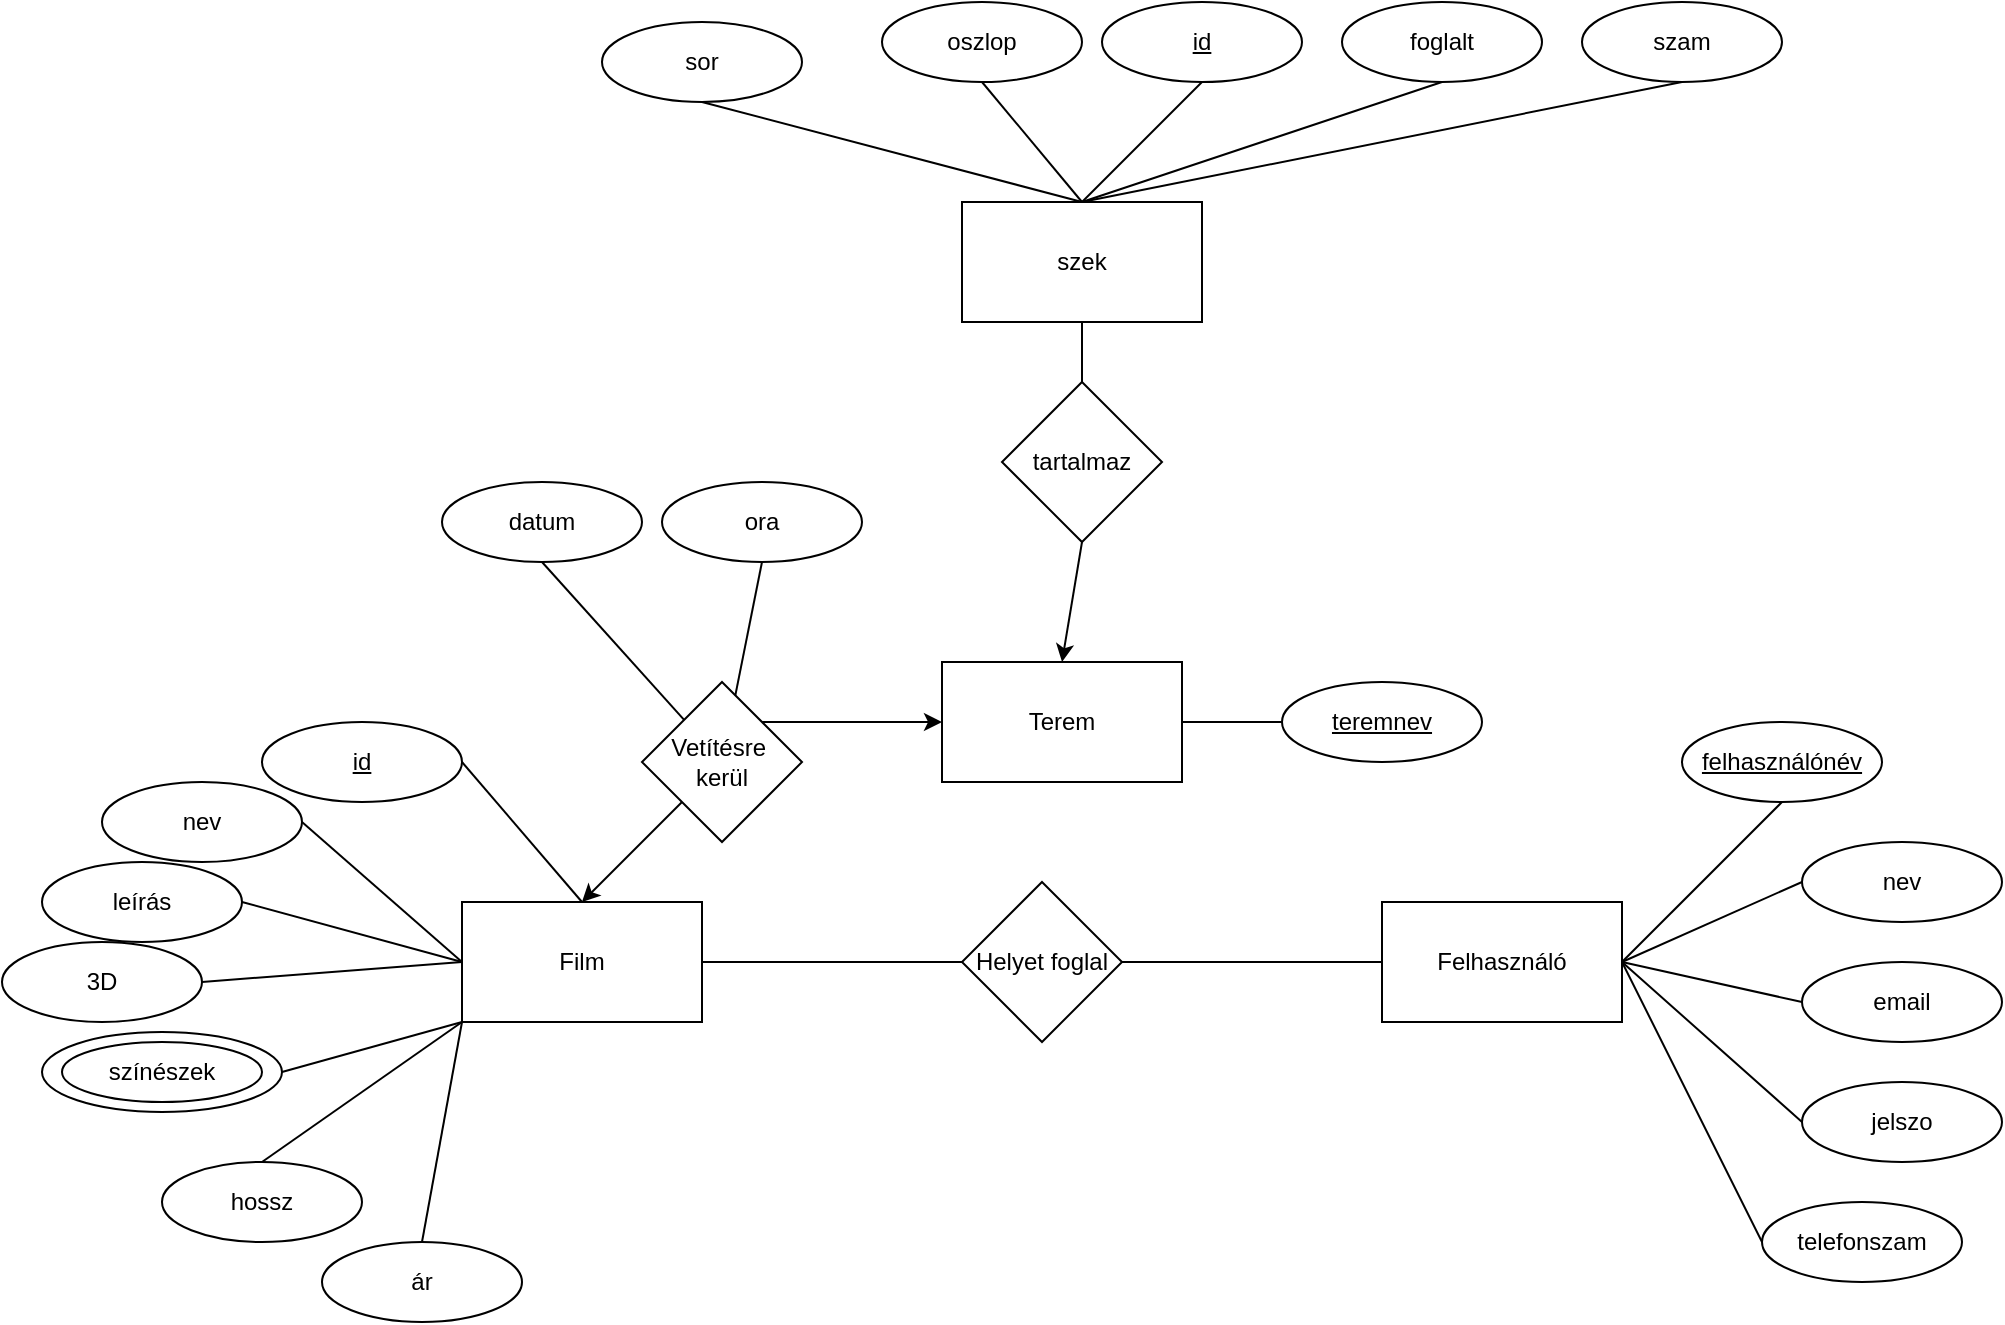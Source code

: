 <mxfile version="24.2.1" type="device">
  <diagram name="1 oldal" id="2DJFSN2-Kqb8azETj0hQ">
    <mxGraphModel dx="513" dy="5207" grid="1" gridSize="10" guides="1" tooltips="1" connect="1" arrows="1" fold="1" page="1" pageScale="1" pageWidth="3300" pageHeight="4681" math="0" shadow="0">
      <root>
        <mxCell id="0" />
        <mxCell id="1" parent="0" />
        <mxCell id="Qa8hyn6562DmjzJ6Zr3c-1" value="Attribute" style="ellipse;whiteSpace=wrap;html=1;align=center;" vertex="1" parent="1">
          <mxGeometry x="320" y="265" width="120" height="40" as="geometry" />
        </mxCell>
        <mxCell id="XbitlJm7K-VlAePmCTJi-1" value="Film" style="rounded=0;whiteSpace=wrap;html=1;" parent="1" vertex="1">
          <mxGeometry x="530" y="200" width="120" height="60" as="geometry" />
        </mxCell>
        <mxCell id="XbitlJm7K-VlAePmCTJi-2" value="Felhasználó" style="rounded=0;whiteSpace=wrap;html=1;" parent="1" vertex="1">
          <mxGeometry x="990" y="200" width="120" height="60" as="geometry" />
        </mxCell>
        <mxCell id="XbitlJm7K-VlAePmCTJi-4" value="email" style="ellipse;whiteSpace=wrap;html=1;align=center;" parent="1" vertex="1">
          <mxGeometry x="1200" y="230" width="100" height="40" as="geometry" />
        </mxCell>
        <mxCell id="XbitlJm7K-VlAePmCTJi-5" value="&lt;u&gt;felhasználónév&lt;/u&gt;" style="ellipse;whiteSpace=wrap;html=1;align=center;" parent="1" vertex="1">
          <mxGeometry x="1140" y="110" width="100" height="40" as="geometry" />
        </mxCell>
        <mxCell id="XbitlJm7K-VlAePmCTJi-6" value="nev" style="ellipse;whiteSpace=wrap;html=1;align=center;" parent="1" vertex="1">
          <mxGeometry x="1200" y="170" width="100" height="40" as="geometry" />
        </mxCell>
        <mxCell id="XbitlJm7K-VlAePmCTJi-7" value="jelszo" style="ellipse;whiteSpace=wrap;html=1;align=center;" parent="1" vertex="1">
          <mxGeometry x="1200" y="290" width="100" height="40" as="geometry" />
        </mxCell>
        <mxCell id="XbitlJm7K-VlAePmCTJi-8" value="telefonszam" style="ellipse;whiteSpace=wrap;html=1;align=center;" parent="1" vertex="1">
          <mxGeometry x="1180" y="350" width="100" height="40" as="geometry" />
        </mxCell>
        <mxCell id="XbitlJm7K-VlAePmCTJi-9" value="" style="endArrow=none;html=1;rounded=0;entryX=0.5;entryY=1;entryDx=0;entryDy=0;exitX=1;exitY=0.5;exitDx=0;exitDy=0;" parent="1" source="XbitlJm7K-VlAePmCTJi-2" target="XbitlJm7K-VlAePmCTJi-5" edge="1">
          <mxGeometry width="50" height="50" relative="1" as="geometry">
            <mxPoint x="980" y="300" as="sourcePoint" />
            <mxPoint x="1030" y="250" as="targetPoint" />
          </mxGeometry>
        </mxCell>
        <mxCell id="XbitlJm7K-VlAePmCTJi-10" value="" style="endArrow=none;html=1;rounded=0;entryX=0;entryY=0.5;entryDx=0;entryDy=0;exitX=1;exitY=0.5;exitDx=0;exitDy=0;" parent="1" source="XbitlJm7K-VlAePmCTJi-2" target="XbitlJm7K-VlAePmCTJi-6" edge="1">
          <mxGeometry width="50" height="50" relative="1" as="geometry">
            <mxPoint x="980" y="300" as="sourcePoint" />
            <mxPoint x="1030" y="250" as="targetPoint" />
          </mxGeometry>
        </mxCell>
        <mxCell id="XbitlJm7K-VlAePmCTJi-11" value="" style="endArrow=none;html=1;rounded=0;entryX=0;entryY=0.5;entryDx=0;entryDy=0;exitX=1;exitY=0.5;exitDx=0;exitDy=0;" parent="1" source="XbitlJm7K-VlAePmCTJi-2" target="XbitlJm7K-VlAePmCTJi-4" edge="1">
          <mxGeometry width="50" height="50" relative="1" as="geometry">
            <mxPoint x="980" y="300" as="sourcePoint" />
            <mxPoint x="1030" y="250" as="targetPoint" />
          </mxGeometry>
        </mxCell>
        <mxCell id="XbitlJm7K-VlAePmCTJi-14" value="" style="endArrow=none;html=1;rounded=0;entryX=0;entryY=0.5;entryDx=0;entryDy=0;exitX=1;exitY=0.5;exitDx=0;exitDy=0;" parent="1" source="XbitlJm7K-VlAePmCTJi-2" target="XbitlJm7K-VlAePmCTJi-7" edge="1">
          <mxGeometry width="50" height="50" relative="1" as="geometry">
            <mxPoint x="980" y="300" as="sourcePoint" />
            <mxPoint x="1030" y="250" as="targetPoint" />
          </mxGeometry>
        </mxCell>
        <mxCell id="XbitlJm7K-VlAePmCTJi-15" value="" style="endArrow=none;html=1;rounded=0;entryX=1;entryY=0.5;entryDx=0;entryDy=0;exitX=0;exitY=0.5;exitDx=0;exitDy=0;" parent="1" source="XbitlJm7K-VlAePmCTJi-8" target="XbitlJm7K-VlAePmCTJi-2" edge="1">
          <mxGeometry width="50" height="50" relative="1" as="geometry">
            <mxPoint x="980" y="300" as="sourcePoint" />
            <mxPoint x="1030" y="250" as="targetPoint" />
          </mxGeometry>
        </mxCell>
        <mxCell id="XbitlJm7K-VlAePmCTJi-19" value="&lt;u&gt;id&lt;/u&gt;" style="ellipse;whiteSpace=wrap;html=1;align=center;" parent="1" vertex="1">
          <mxGeometry x="430" y="110" width="100" height="40" as="geometry" />
        </mxCell>
        <mxCell id="XbitlJm7K-VlAePmCTJi-20" value="nev" style="ellipse;whiteSpace=wrap;html=1;align=center;" parent="1" vertex="1">
          <mxGeometry x="350" y="140" width="100" height="40" as="geometry" />
        </mxCell>
        <mxCell id="XbitlJm7K-VlAePmCTJi-21" value="leírás" style="ellipse;whiteSpace=wrap;html=1;align=center;" parent="1" vertex="1">
          <mxGeometry x="320" y="180" width="100" height="40" as="geometry" />
        </mxCell>
        <mxCell id="XbitlJm7K-VlAePmCTJi-22" value="színészek" style="ellipse;whiteSpace=wrap;html=1;align=center;perimeterSpacing=2;strokeColor=default;" parent="1" vertex="1">
          <mxGeometry x="330" y="270" width="100" height="30" as="geometry" />
        </mxCell>
        <mxCell id="XbitlJm7K-VlAePmCTJi-23" value="hossz" style="ellipse;whiteSpace=wrap;html=1;align=center;" parent="1" vertex="1">
          <mxGeometry x="380" y="330" width="100" height="40" as="geometry" />
        </mxCell>
        <mxCell id="XbitlJm7K-VlAePmCTJi-24" value="" style="endArrow=none;html=1;rounded=0;exitX=0.5;exitY=0;exitDx=0;exitDy=0;entryX=0;entryY=1;entryDx=0;entryDy=0;" parent="1" source="XbitlJm7K-VlAePmCTJi-23" target="XbitlJm7K-VlAePmCTJi-1" edge="1">
          <mxGeometry width="50" height="50" relative="1" as="geometry">
            <mxPoint x="490" y="340" as="sourcePoint" />
            <mxPoint x="890" y="270" as="targetPoint" />
          </mxGeometry>
        </mxCell>
        <mxCell id="XbitlJm7K-VlAePmCTJi-25" value="" style="endArrow=none;html=1;rounded=0;entryX=0;entryY=1;entryDx=0;entryDy=0;exitX=1;exitY=0.5;exitDx=0;exitDy=0;" parent="1" source="Qa8hyn6562DmjzJ6Zr3c-1" target="XbitlJm7K-VlAePmCTJi-1" edge="1">
          <mxGeometry width="50" height="50" relative="1" as="geometry">
            <mxPoint x="460" y="280" as="sourcePoint" />
            <mxPoint x="880" y="270" as="targetPoint" />
          </mxGeometry>
        </mxCell>
        <mxCell id="XbitlJm7K-VlAePmCTJi-26" value="" style="endArrow=none;html=1;rounded=0;exitX=1;exitY=0.5;exitDx=0;exitDy=0;entryX=0;entryY=0.5;entryDx=0;entryDy=0;" parent="1" source="XbitlJm7K-VlAePmCTJi-21" target="XbitlJm7K-VlAePmCTJi-1" edge="1">
          <mxGeometry width="50" height="50" relative="1" as="geometry">
            <mxPoint x="830" y="320" as="sourcePoint" />
            <mxPoint x="880" y="270" as="targetPoint" />
          </mxGeometry>
        </mxCell>
        <mxCell id="XbitlJm7K-VlAePmCTJi-27" value="" style="endArrow=none;html=1;rounded=0;exitX=1;exitY=0.5;exitDx=0;exitDy=0;entryX=0;entryY=0.5;entryDx=0;entryDy=0;" parent="1" source="XbitlJm7K-VlAePmCTJi-20" target="XbitlJm7K-VlAePmCTJi-1" edge="1">
          <mxGeometry width="50" height="50" relative="1" as="geometry">
            <mxPoint x="830" y="320" as="sourcePoint" />
            <mxPoint x="880" y="270" as="targetPoint" />
          </mxGeometry>
        </mxCell>
        <mxCell id="XbitlJm7K-VlAePmCTJi-28" value="" style="endArrow=none;html=1;rounded=0;exitX=1;exitY=0.5;exitDx=0;exitDy=0;entryX=0.5;entryY=0;entryDx=0;entryDy=0;" parent="1" source="XbitlJm7K-VlAePmCTJi-19" target="XbitlJm7K-VlAePmCTJi-1" edge="1">
          <mxGeometry width="50" height="50" relative="1" as="geometry">
            <mxPoint x="830" y="320" as="sourcePoint" />
            <mxPoint x="880" y="270" as="targetPoint" />
          </mxGeometry>
        </mxCell>
        <mxCell id="XbitlJm7K-VlAePmCTJi-29" value="ár" style="ellipse;whiteSpace=wrap;html=1;align=center;" parent="1" vertex="1">
          <mxGeometry x="460" y="370" width="100" height="40" as="geometry" />
        </mxCell>
        <mxCell id="XbitlJm7K-VlAePmCTJi-31" value="" style="endArrow=none;html=1;rounded=0;exitX=0.5;exitY=0;exitDx=0;exitDy=0;entryX=0;entryY=1;entryDx=0;entryDy=0;" parent="1" source="XbitlJm7K-VlAePmCTJi-29" target="XbitlJm7K-VlAePmCTJi-1" edge="1">
          <mxGeometry width="50" height="50" relative="1" as="geometry">
            <mxPoint x="830" y="320" as="sourcePoint" />
            <mxPoint x="880" y="270" as="targetPoint" />
          </mxGeometry>
        </mxCell>
        <mxCell id="XbitlJm7K-VlAePmCTJi-32" value="3D" style="ellipse;whiteSpace=wrap;html=1;align=center;" parent="1" vertex="1">
          <mxGeometry x="300" y="220" width="100" height="40" as="geometry" />
        </mxCell>
        <mxCell id="XbitlJm7K-VlAePmCTJi-33" style="edgeStyle=orthogonalEdgeStyle;rounded=0;orthogonalLoop=1;jettySize=auto;html=1;exitX=0.5;exitY=1;exitDx=0;exitDy=0;" parent="1" source="XbitlJm7K-VlAePmCTJi-21" target="XbitlJm7K-VlAePmCTJi-21" edge="1">
          <mxGeometry relative="1" as="geometry" />
        </mxCell>
        <mxCell id="XbitlJm7K-VlAePmCTJi-34" value="" style="endArrow=none;html=1;rounded=0;exitX=1;exitY=0.5;exitDx=0;exitDy=0;entryX=0;entryY=0.5;entryDx=0;entryDy=0;" parent="1" source="XbitlJm7K-VlAePmCTJi-32" target="XbitlJm7K-VlAePmCTJi-1" edge="1">
          <mxGeometry width="50" height="50" relative="1" as="geometry">
            <mxPoint x="830" y="320" as="sourcePoint" />
            <mxPoint x="880" y="270" as="targetPoint" />
          </mxGeometry>
        </mxCell>
        <mxCell id="XbitlJm7K-VlAePmCTJi-35" value="Helyet foglal" style="rhombus;whiteSpace=wrap;html=1;" parent="1" vertex="1">
          <mxGeometry x="780" y="190" width="80" height="80" as="geometry" />
        </mxCell>
        <mxCell id="XbitlJm7K-VlAePmCTJi-36" value="Vetítésre&amp;nbsp;&lt;br&gt;kerül" style="rhombus;whiteSpace=wrap;html=1;" parent="1" vertex="1">
          <mxGeometry x="620" y="90" width="80" height="80" as="geometry" />
        </mxCell>
        <mxCell id="XbitlJm7K-VlAePmCTJi-37" value="" style="endArrow=none;html=1;rounded=0;entryX=0;entryY=0.5;entryDx=0;entryDy=0;exitX=1;exitY=0.5;exitDx=0;exitDy=0;" parent="1" source="XbitlJm7K-VlAePmCTJi-35" target="XbitlJm7K-VlAePmCTJi-2" edge="1">
          <mxGeometry width="50" height="50" relative="1" as="geometry">
            <mxPoint x="830" y="320" as="sourcePoint" />
            <mxPoint x="880" y="270" as="targetPoint" />
          </mxGeometry>
        </mxCell>
        <mxCell id="XbitlJm7K-VlAePmCTJi-38" value="" style="endArrow=none;html=1;rounded=0;entryX=0;entryY=0.5;entryDx=0;entryDy=0;exitX=1;exitY=0.5;exitDx=0;exitDy=0;" parent="1" source="XbitlJm7K-VlAePmCTJi-1" target="XbitlJm7K-VlAePmCTJi-35" edge="1">
          <mxGeometry width="50" height="50" relative="1" as="geometry">
            <mxPoint x="910" y="440" as="sourcePoint" />
            <mxPoint x="880" y="270" as="targetPoint" />
          </mxGeometry>
        </mxCell>
        <mxCell id="XbitlJm7K-VlAePmCTJi-41" value="Terem" style="rounded=0;whiteSpace=wrap;html=1;" parent="1" vertex="1">
          <mxGeometry x="770" y="80" width="120" height="60" as="geometry" />
        </mxCell>
        <mxCell id="XbitlJm7K-VlAePmCTJi-43" value="&lt;u&gt;teremnev&lt;/u&gt;" style="ellipse;whiteSpace=wrap;html=1;align=center;" parent="1" vertex="1">
          <mxGeometry x="940" y="90" width="100" height="40" as="geometry" />
        </mxCell>
        <mxCell id="XbitlJm7K-VlAePmCTJi-44" value="" style="endArrow=none;html=1;rounded=0;entryX=0;entryY=0.5;entryDx=0;entryDy=0;exitX=1;exitY=0.5;exitDx=0;exitDy=0;" parent="1" source="XbitlJm7K-VlAePmCTJi-41" target="XbitlJm7K-VlAePmCTJi-43" edge="1">
          <mxGeometry width="50" height="50" relative="1" as="geometry">
            <mxPoint x="830" y="230" as="sourcePoint" />
            <mxPoint x="880" y="180" as="targetPoint" />
          </mxGeometry>
        </mxCell>
        <mxCell id="XbitlJm7K-VlAePmCTJi-53" value="ora" style="ellipse;whiteSpace=wrap;html=1;align=center;" parent="1" vertex="1">
          <mxGeometry x="630" y="-10" width="100" height="40" as="geometry" />
        </mxCell>
        <mxCell id="XbitlJm7K-VlAePmCTJi-54" value="" style="endArrow=none;html=1;rounded=0;entryX=0.5;entryY=1;entryDx=0;entryDy=0;" parent="1" source="XbitlJm7K-VlAePmCTJi-36" target="XbitlJm7K-VlAePmCTJi-53" edge="1">
          <mxGeometry width="50" height="50" relative="1" as="geometry">
            <mxPoint x="830" y="230" as="sourcePoint" />
            <mxPoint x="880" y="180" as="targetPoint" />
          </mxGeometry>
        </mxCell>
        <mxCell id="XbitlJm7K-VlAePmCTJi-55" value="" style="endArrow=classic;html=1;rounded=0;exitX=0;exitY=1;exitDx=0;exitDy=0;entryX=0.5;entryY=0;entryDx=0;entryDy=0;" parent="1" source="XbitlJm7K-VlAePmCTJi-36" target="XbitlJm7K-VlAePmCTJi-1" edge="1">
          <mxGeometry width="50" height="50" relative="1" as="geometry">
            <mxPoint x="830" y="230" as="sourcePoint" />
            <mxPoint x="880" y="180" as="targetPoint" />
          </mxGeometry>
        </mxCell>
        <mxCell id="XbitlJm7K-VlAePmCTJi-56" value="" style="endArrow=classic;html=1;rounded=0;entryX=0;entryY=0.5;entryDx=0;entryDy=0;exitX=1;exitY=0;exitDx=0;exitDy=0;" parent="1" source="XbitlJm7K-VlAePmCTJi-36" target="XbitlJm7K-VlAePmCTJi-41" edge="1">
          <mxGeometry width="50" height="50" relative="1" as="geometry">
            <mxPoint x="830" y="230" as="sourcePoint" />
            <mxPoint x="880" y="180" as="targetPoint" />
          </mxGeometry>
        </mxCell>
        <mxCell id="XbitlJm7K-VlAePmCTJi-59" value="datum" style="ellipse;whiteSpace=wrap;html=1;align=center;" parent="1" vertex="1">
          <mxGeometry x="520" y="-10" width="100" height="40" as="geometry" />
        </mxCell>
        <mxCell id="XbitlJm7K-VlAePmCTJi-60" value="" style="endArrow=none;html=1;rounded=0;entryX=0.5;entryY=1;entryDx=0;entryDy=0;" parent="1" source="XbitlJm7K-VlAePmCTJi-36" target="XbitlJm7K-VlAePmCTJi-59" edge="1">
          <mxGeometry width="50" height="50" relative="1" as="geometry">
            <mxPoint x="830" y="230" as="sourcePoint" />
            <mxPoint x="880" y="180" as="targetPoint" />
          </mxGeometry>
        </mxCell>
        <mxCell id="XbitlJm7K-VlAePmCTJi-65" value="szek" style="rounded=0;whiteSpace=wrap;html=1;" parent="1" vertex="1">
          <mxGeometry x="780" y="-150" width="120" height="60" as="geometry" />
        </mxCell>
        <mxCell id="XbitlJm7K-VlAePmCTJi-68" value="&lt;u&gt;id&lt;/u&gt;" style="ellipse;whiteSpace=wrap;html=1;align=center;" parent="1" vertex="1">
          <mxGeometry x="850" y="-250" width="100" height="40" as="geometry" />
        </mxCell>
        <mxCell id="XbitlJm7K-VlAePmCTJi-69" value="sor" style="ellipse;whiteSpace=wrap;html=1;align=center;" parent="1" vertex="1">
          <mxGeometry x="600" y="-240" width="100" height="40" as="geometry" />
        </mxCell>
        <mxCell id="XbitlJm7K-VlAePmCTJi-70" value="oszlop&lt;span style=&quot;color: rgba(0, 0, 0, 0); font-family: monospace; font-size: 0px; text-align: start; text-wrap: nowrap;&quot;&gt;%3CmxGraphModel%3E%3Croot%3E%3CmxCell%20id%3D%220%22%2F%3E%3CmxCell%20id%3D%221%22%20parent%3D%220%22%2F%3E%3CmxCell%20id%3D%222%22%20value%3D%22nev%22%20style%3D%22ellipse%3BwhiteSpace%3Dwrap%3Bhtml%3D1%3Balign%3Dcenter%3B%22%20vertex%3D%221%22%20parent%3D%221%22%3E%3CmxGeometry%20x%3D%221200%22%20y%3D%22170%22%20width%3D%22100%22%20height%3D%2240%22%20as%3D%22geometry%22%2F%3E%3C%2FmxCell%3E%3C%2Froot%3E%3C%2FmxGraphModel%3E&lt;/span&gt;" style="ellipse;whiteSpace=wrap;html=1;align=center;" parent="1" vertex="1">
          <mxGeometry x="740" y="-250" width="100" height="40" as="geometry" />
        </mxCell>
        <mxCell id="XbitlJm7K-VlAePmCTJi-71" value="foglalt" style="ellipse;whiteSpace=wrap;html=1;align=center;" parent="1" vertex="1">
          <mxGeometry x="970" y="-250" width="100" height="40" as="geometry" />
        </mxCell>
        <mxCell id="XbitlJm7K-VlAePmCTJi-72" value="" style="endArrow=none;html=1;rounded=0;entryX=0.5;entryY=1;entryDx=0;entryDy=0;exitX=0.5;exitY=0;exitDx=0;exitDy=0;" parent="1" source="XbitlJm7K-VlAePmCTJi-65" target="XbitlJm7K-VlAePmCTJi-69" edge="1">
          <mxGeometry width="50" height="50" relative="1" as="geometry">
            <mxPoint x="780" y="30" as="sourcePoint" />
            <mxPoint x="830" y="-20" as="targetPoint" />
          </mxGeometry>
        </mxCell>
        <mxCell id="XbitlJm7K-VlAePmCTJi-73" value="" style="endArrow=none;html=1;rounded=0;entryX=0.5;entryY=1;entryDx=0;entryDy=0;exitX=0.5;exitY=0;exitDx=0;exitDy=0;" parent="1" source="XbitlJm7K-VlAePmCTJi-65" target="XbitlJm7K-VlAePmCTJi-70" edge="1">
          <mxGeometry width="50" height="50" relative="1" as="geometry">
            <mxPoint x="850" y="-120" as="sourcePoint" />
            <mxPoint x="830" y="-20" as="targetPoint" />
          </mxGeometry>
        </mxCell>
        <mxCell id="XbitlJm7K-VlAePmCTJi-74" value="" style="endArrow=none;html=1;rounded=0;entryX=0.5;entryY=1;entryDx=0;entryDy=0;exitX=0.5;exitY=0;exitDx=0;exitDy=0;" parent="1" source="XbitlJm7K-VlAePmCTJi-65" target="XbitlJm7K-VlAePmCTJi-68" edge="1">
          <mxGeometry width="50" height="50" relative="1" as="geometry">
            <mxPoint x="780" y="30" as="sourcePoint" />
            <mxPoint x="830" y="-20" as="targetPoint" />
          </mxGeometry>
        </mxCell>
        <mxCell id="XbitlJm7K-VlAePmCTJi-75" value="" style="endArrow=none;html=1;rounded=0;entryX=0.5;entryY=1;entryDx=0;entryDy=0;exitX=0.5;exitY=0;exitDx=0;exitDy=0;" parent="1" source="XbitlJm7K-VlAePmCTJi-65" target="XbitlJm7K-VlAePmCTJi-71" edge="1">
          <mxGeometry width="50" height="50" relative="1" as="geometry">
            <mxPoint x="780" y="30" as="sourcePoint" />
            <mxPoint x="830" y="-20" as="targetPoint" />
          </mxGeometry>
        </mxCell>
        <mxCell id="XbitlJm7K-VlAePmCTJi-76" value="tartalmaz" style="rhombus;whiteSpace=wrap;html=1;" parent="1" vertex="1">
          <mxGeometry x="800" y="-60" width="80" height="80" as="geometry" />
        </mxCell>
        <mxCell id="XbitlJm7K-VlAePmCTJi-77" value="" style="endArrow=none;html=1;rounded=0;entryX=0.5;entryY=1;entryDx=0;entryDy=0;exitX=0.5;exitY=0;exitDx=0;exitDy=0;" parent="1" source="XbitlJm7K-VlAePmCTJi-76" target="XbitlJm7K-VlAePmCTJi-65" edge="1">
          <mxGeometry width="50" height="50" relative="1" as="geometry">
            <mxPoint x="780" y="-20" as="sourcePoint" />
            <mxPoint x="830" y="-70" as="targetPoint" />
          </mxGeometry>
        </mxCell>
        <mxCell id="XbitlJm7K-VlAePmCTJi-79" value="szam" style="ellipse;whiteSpace=wrap;html=1;align=center;" parent="1" vertex="1">
          <mxGeometry x="1090" y="-250" width="100" height="40" as="geometry" />
        </mxCell>
        <mxCell id="XbitlJm7K-VlAePmCTJi-80" value="" style="endArrow=none;html=1;rounded=0;entryX=0.5;entryY=1;entryDx=0;entryDy=0;" parent="1" target="XbitlJm7K-VlAePmCTJi-79" edge="1">
          <mxGeometry width="50" height="50" relative="1" as="geometry">
            <mxPoint x="840" y="-150" as="sourcePoint" />
            <mxPoint x="840" y="-40" as="targetPoint" />
          </mxGeometry>
        </mxCell>
        <mxCell id="XbitlJm7K-VlAePmCTJi-81" value="" style="endArrow=classic;html=1;rounded=0;entryX=0.5;entryY=0;entryDx=0;entryDy=0;exitX=0.5;exitY=1;exitDx=0;exitDy=0;" parent="1" source="XbitlJm7K-VlAePmCTJi-76" target="XbitlJm7K-VlAePmCTJi-41" edge="1">
          <mxGeometry width="50" height="50" relative="1" as="geometry">
            <mxPoint x="790" y="170" as="sourcePoint" />
            <mxPoint x="840" y="120" as="targetPoint" />
          </mxGeometry>
        </mxCell>
      </root>
    </mxGraphModel>
  </diagram>
</mxfile>

